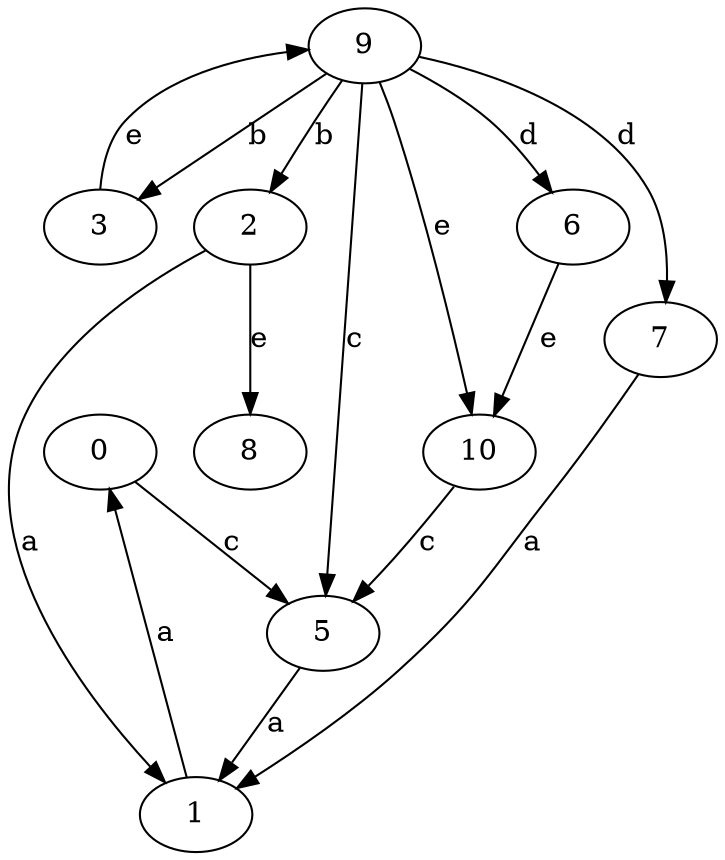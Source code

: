 strict digraph  {
0;
1;
2;
3;
5;
6;
7;
8;
9;
10;
0 -> 5  [label=c];
1 -> 0  [label=a];
2 -> 1  [label=a];
2 -> 8  [label=e];
3 -> 9  [label=e];
5 -> 1  [label=a];
6 -> 10  [label=e];
7 -> 1  [label=a];
9 -> 2  [label=b];
9 -> 3  [label=b];
9 -> 5  [label=c];
9 -> 6  [label=d];
9 -> 7  [label=d];
9 -> 10  [label=e];
10 -> 5  [label=c];
}
